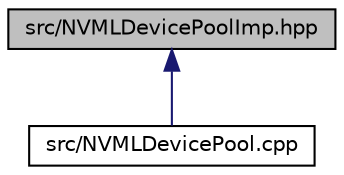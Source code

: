 digraph "src/NVMLDevicePoolImp.hpp"
{
 // LATEX_PDF_SIZE
  edge [fontname="Helvetica",fontsize="10",labelfontname="Helvetica",labelfontsize="10"];
  node [fontname="Helvetica",fontsize="10",shape=record];
  Node1 [label="src/NVMLDevicePoolImp.hpp",height=0.2,width=0.4,color="black", fillcolor="grey75", style="filled", fontcolor="black",tooltip=" "];
  Node1 -> Node2 [dir="back",color="midnightblue",fontsize="10",style="solid",fontname="Helvetica"];
  Node2 [label="src/NVMLDevicePool.cpp",height=0.2,width=0.4,color="black", fillcolor="white", style="filled",URL="$_n_v_m_l_device_pool_8cpp.html",tooltip=" "];
}
